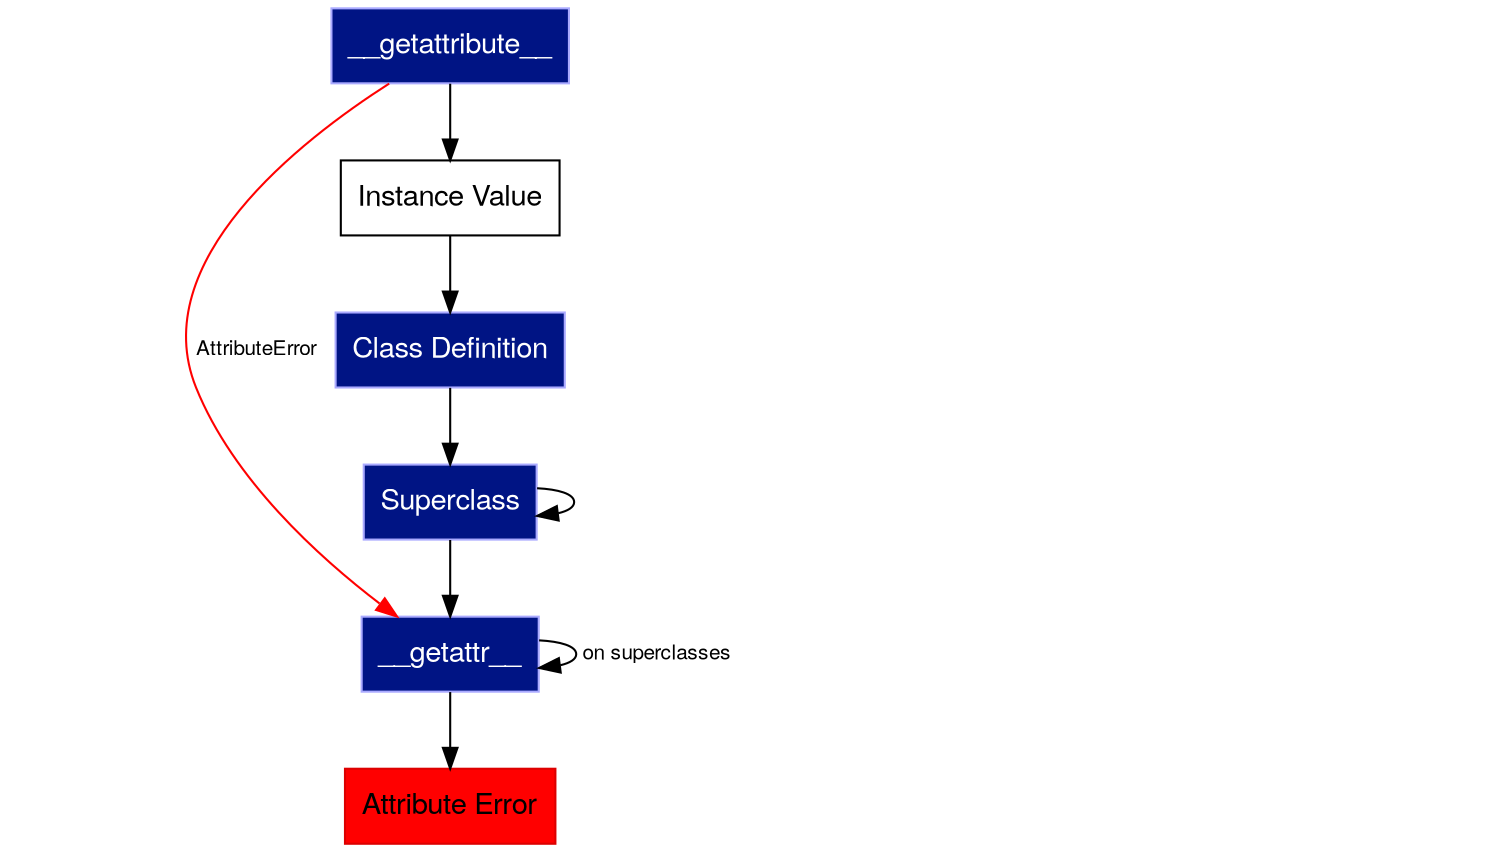 digraph {
    ratio=0.56

    node [
        shape=box
        fontname="Helvetica Neue"
    ]

    edge [
        fontname="Helvetica Neue"
        fontsize=10
    ]

    gattr, ga, cd, super [
        style=filled
        fillcolor="#001484"
        color = "#aaaaff"
        fontcolor=white
        
    ]

    error [
        label="Attribute Error"
        style=filled
        fillcolor=red
        color="#dd000"
    ]

    ga [label="__getattribute__"]
    iv [label="Instance Value"]
    cd [label="Class Definition"]
    super [label="Superclass"]
    gattr [label="__getattr__"]

    ga -> iv -> cd -> super -> gattr -> error;
    ga -> gattr [weight=0 label="AttributeError"; color=red]    
    super -> super
    gattr -> gattr [label=" on superclasses"]
}